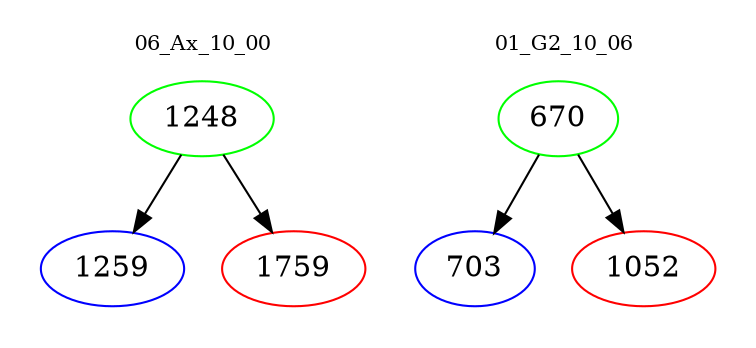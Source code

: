 digraph{
subgraph cluster_0 {
color = white
label = "06_Ax_10_00";
fontsize=10;
T0_1248 [label="1248", color="green"]
T0_1248 -> T0_1259 [color="black"]
T0_1259 [label="1259", color="blue"]
T0_1248 -> T0_1759 [color="black"]
T0_1759 [label="1759", color="red"]
}
subgraph cluster_1 {
color = white
label = "01_G2_10_06";
fontsize=10;
T1_670 [label="670", color="green"]
T1_670 -> T1_703 [color="black"]
T1_703 [label="703", color="blue"]
T1_670 -> T1_1052 [color="black"]
T1_1052 [label="1052", color="red"]
}
}
